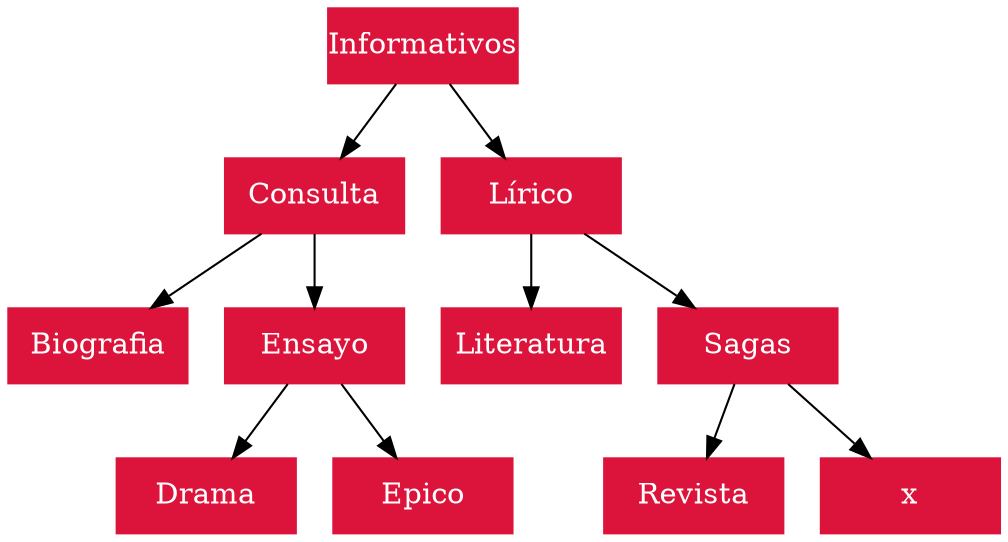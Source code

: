 digraph G{
rankdir=TB;
node [margin=0 shape=box width=1.2 color=crimson fontcolor=white style=filled ];
Informativos->Consulta
Consulta->Biografia
Consulta->Ensayo
Ensayo->Drama
Ensayo->Epico
Informativos->Lírico
Lírico->Literatura
Lírico->Sagas
Sagas->Revista
Sagas->x

}